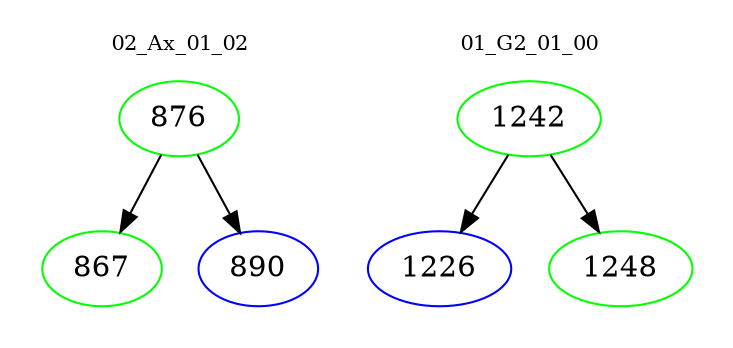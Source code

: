 digraph{
subgraph cluster_0 {
color = white
label = "02_Ax_01_02";
fontsize=10;
T0_876 [label="876", color="green"]
T0_876 -> T0_867 [color="black"]
T0_867 [label="867", color="green"]
T0_876 -> T0_890 [color="black"]
T0_890 [label="890", color="blue"]
}
subgraph cluster_1 {
color = white
label = "01_G2_01_00";
fontsize=10;
T1_1242 [label="1242", color="green"]
T1_1242 -> T1_1226 [color="black"]
T1_1226 [label="1226", color="blue"]
T1_1242 -> T1_1248 [color="black"]
T1_1248 [label="1248", color="green"]
}
}
